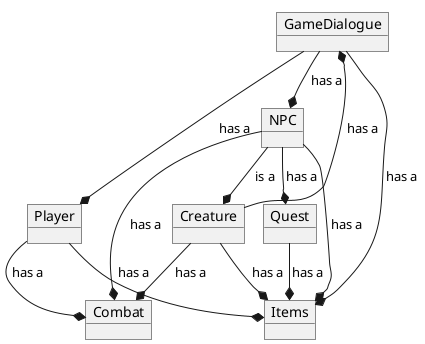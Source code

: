 @startuml

!pragma layout smetana


Object GameDialogue
Object Player
Object Creature
Object NPC
Object Combat
Object Quest
Object Items



Player --* Items: has a
Creature --* Items: has a
GameDialogue --* Items: has a
Quest --* Items: has a
GameDialogue --* NPC: has a
NPC --* Quest: has a
Player --* Combat: has a
Creature --* Combat: has a
NPC --* Combat: has a
Creature --* GameDialogue: has a
NPC --* Creature: is a
GameDialogue --* Player: has a
NPC --* Items: has a

@enduml